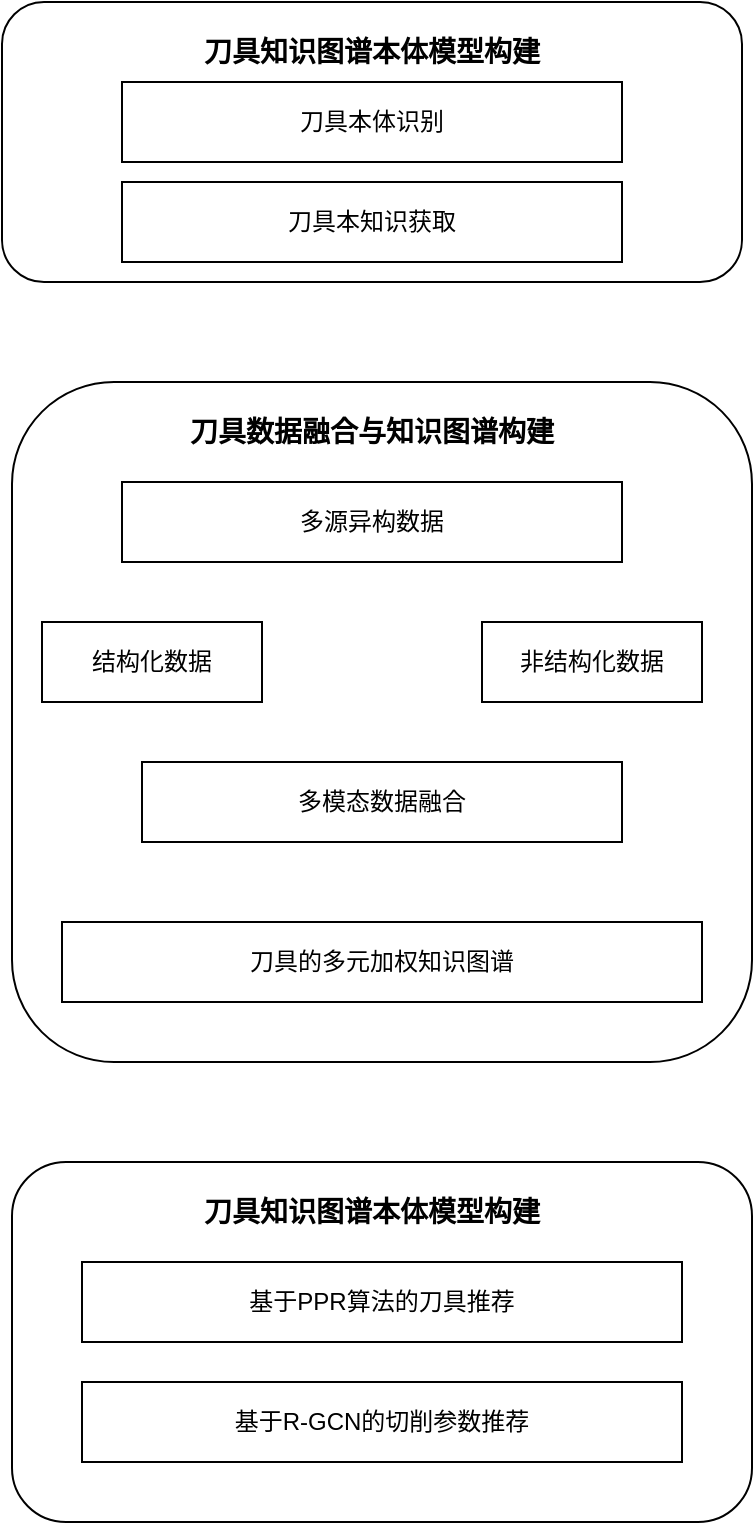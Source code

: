 <mxfile version="21.6.2" type="github">
  <diagram name="Page-1" id="p1Gr9pFNRzvYWjwsrW89">
    <mxGraphModel dx="1232" dy="1106" grid="1" gridSize="10" guides="1" tooltips="1" connect="1" arrows="1" fold="1" page="1" pageScale="1" pageWidth="827" pageHeight="1169" math="0" shadow="0">
      <root>
        <mxCell id="0" />
        <mxCell id="1" parent="0" />
        <mxCell id="OfRuzW8HElULrBoSLvWS-1" value="" style="rounded=1;whiteSpace=wrap;html=1;" vertex="1" parent="1">
          <mxGeometry x="160" y="120" width="370" height="140" as="geometry" />
        </mxCell>
        <mxCell id="OfRuzW8HElULrBoSLvWS-2" value="&lt;font style=&quot;font-size: 14px;&quot;&gt;&lt;b&gt;刀具知识图谱本体模型构建&lt;/b&gt;&lt;/font&gt;" style="text;html=1;strokeColor=none;fillColor=none;align=center;verticalAlign=middle;whiteSpace=wrap;rounded=0;" vertex="1" parent="1">
          <mxGeometry x="240" y="130" width="210" height="30" as="geometry" />
        </mxCell>
        <mxCell id="OfRuzW8HElULrBoSLvWS-3" value="" style="rounded=1;whiteSpace=wrap;html=1;" vertex="1" parent="1">
          <mxGeometry x="165" y="310" width="370" height="340" as="geometry" />
        </mxCell>
        <mxCell id="OfRuzW8HElULrBoSLvWS-4" value="&lt;font style=&quot;font-size: 14px;&quot;&gt;&lt;b&gt;刀具数据融合与知识图谱构建&lt;/b&gt;&lt;/font&gt;" style="text;html=1;strokeColor=none;fillColor=none;align=center;verticalAlign=middle;whiteSpace=wrap;rounded=0;" vertex="1" parent="1">
          <mxGeometry x="240" y="320" width="210" height="30" as="geometry" />
        </mxCell>
        <mxCell id="OfRuzW8HElULrBoSLvWS-5" value="" style="rounded=1;whiteSpace=wrap;html=1;" vertex="1" parent="1">
          <mxGeometry x="165" y="700" width="370" height="180" as="geometry" />
        </mxCell>
        <mxCell id="OfRuzW8HElULrBoSLvWS-6" value="&lt;font style=&quot;font-size: 14px;&quot;&gt;&lt;b&gt;刀具知识图谱本体模型构建&lt;/b&gt;&lt;/font&gt;" style="text;html=1;strokeColor=none;fillColor=none;align=center;verticalAlign=middle;whiteSpace=wrap;rounded=0;" vertex="1" parent="1">
          <mxGeometry x="240" y="710" width="210" height="30" as="geometry" />
        </mxCell>
        <mxCell id="OfRuzW8HElULrBoSLvWS-7" value="刀具本体识别" style="rounded=0;whiteSpace=wrap;html=1;" vertex="1" parent="1">
          <mxGeometry x="220" y="160" width="250" height="40" as="geometry" />
        </mxCell>
        <mxCell id="OfRuzW8HElULrBoSLvWS-8" value="刀具本知识获取" style="rounded=0;whiteSpace=wrap;html=1;" vertex="1" parent="1">
          <mxGeometry x="220" y="210" width="250" height="40" as="geometry" />
        </mxCell>
        <mxCell id="OfRuzW8HElULrBoSLvWS-9" value="多源异构数据" style="rounded=0;whiteSpace=wrap;html=1;" vertex="1" parent="1">
          <mxGeometry x="220" y="360" width="250" height="40" as="geometry" />
        </mxCell>
        <mxCell id="OfRuzW8HElULrBoSLvWS-10" value="结构化数据" style="rounded=0;whiteSpace=wrap;html=1;" vertex="1" parent="1">
          <mxGeometry x="180" y="430" width="110" height="40" as="geometry" />
        </mxCell>
        <mxCell id="OfRuzW8HElULrBoSLvWS-11" value="非结构化数据" style="rounded=0;whiteSpace=wrap;html=1;" vertex="1" parent="1">
          <mxGeometry x="400" y="430" width="110" height="40" as="geometry" />
        </mxCell>
        <mxCell id="OfRuzW8HElULrBoSLvWS-12" value="多模态数据融合" style="rounded=0;whiteSpace=wrap;html=1;" vertex="1" parent="1">
          <mxGeometry x="230" y="500" width="240" height="40" as="geometry" />
        </mxCell>
        <mxCell id="OfRuzW8HElULrBoSLvWS-13" value="刀具的多元加权知识图谱" style="rounded=0;whiteSpace=wrap;html=1;" vertex="1" parent="1">
          <mxGeometry x="190" y="580" width="320" height="40" as="geometry" />
        </mxCell>
        <mxCell id="OfRuzW8HElULrBoSLvWS-14" value="基于PPR算法的刀具推荐" style="rounded=0;whiteSpace=wrap;html=1;" vertex="1" parent="1">
          <mxGeometry x="200" y="750" width="300" height="40" as="geometry" />
        </mxCell>
        <mxCell id="OfRuzW8HElULrBoSLvWS-15" value="基于R-GCN的切削参数推荐" style="rounded=0;whiteSpace=wrap;html=1;" vertex="1" parent="1">
          <mxGeometry x="200" y="810" width="300" height="40" as="geometry" />
        </mxCell>
      </root>
    </mxGraphModel>
  </diagram>
</mxfile>
